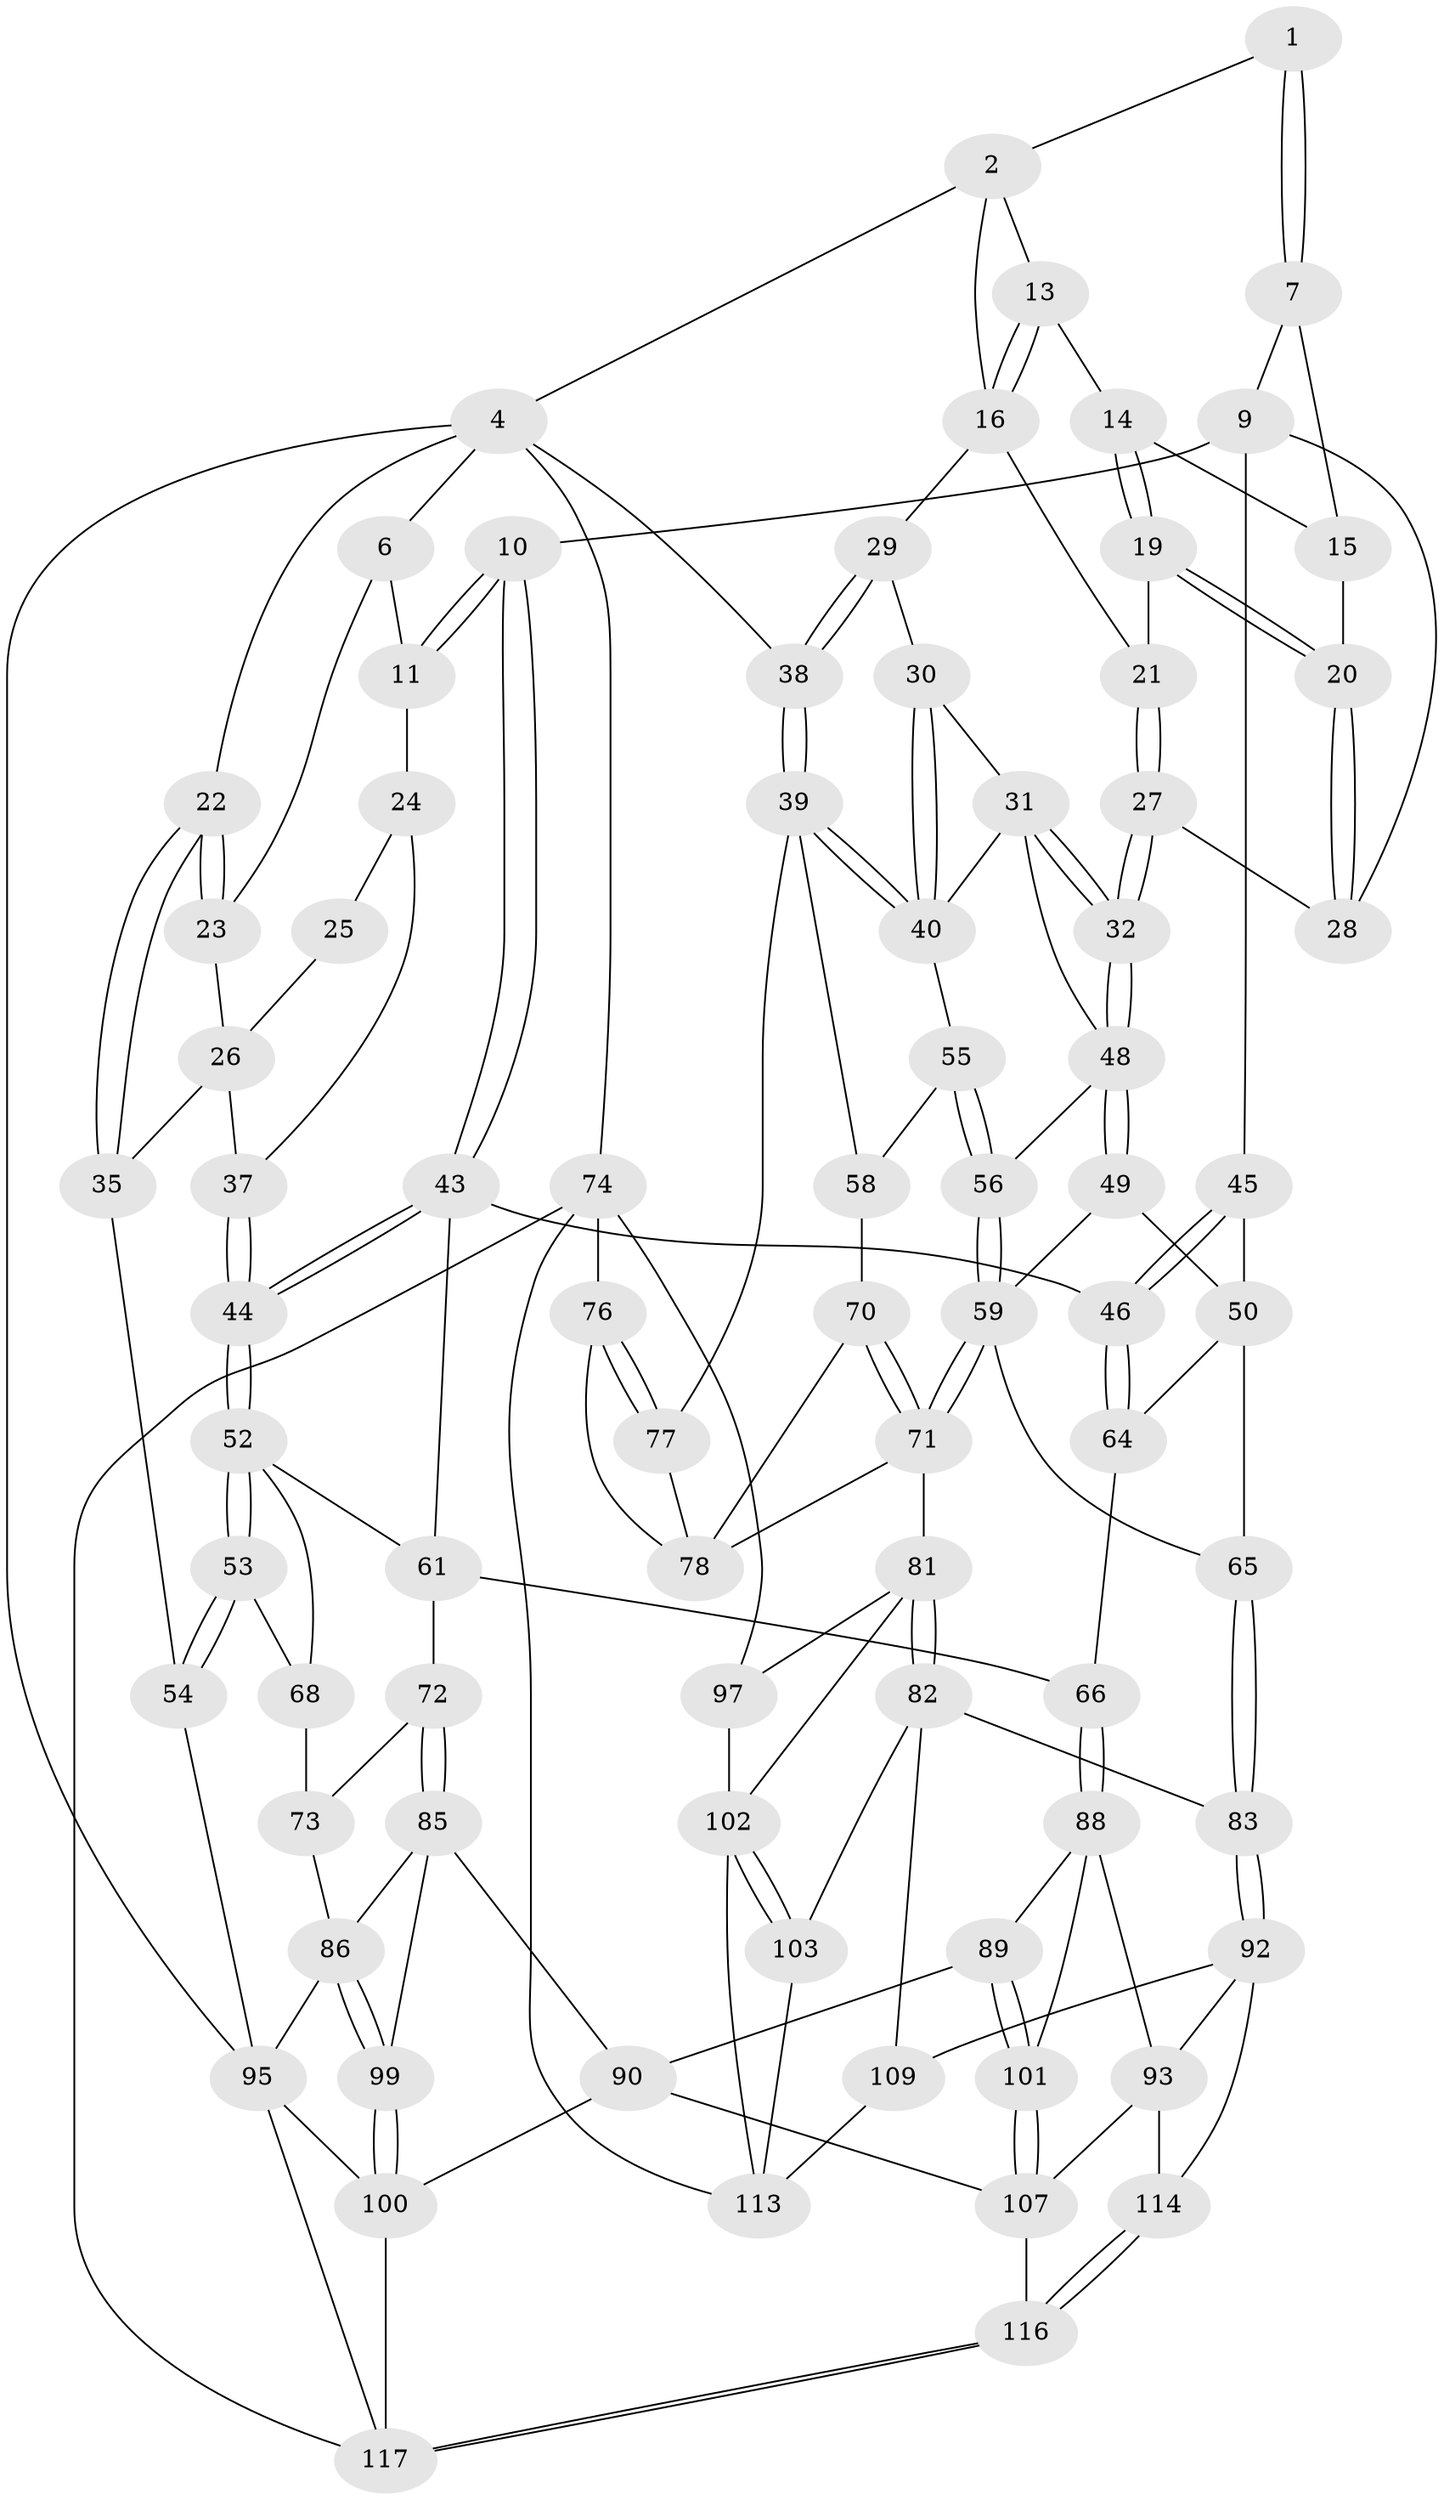 // Generated by graph-tools (version 1.1) at 2025/24/03/03/25 07:24:39]
// undirected, 81 vertices, 180 edges
graph export_dot {
graph [start="1"]
  node [color=gray90,style=filled];
  1 [pos="+0.5601422264483734+0"];
  2 [pos="+0.7477426956765272+0",super="+3"];
  4 [pos="+1+0",super="+5"];
  6 [pos="+0.28255336846173584+0",super="+12"];
  7 [pos="+0.559352927654516+0",super="+8"];
  9 [pos="+0.42750330311709994+0.17001804350937086",super="+33"];
  10 [pos="+0.338378715298682+0.1828968428854396"];
  11 [pos="+0.3317486932812253+0.17990624049451537"];
  13 [pos="+0.7767366050869215+0.056469540196497976"];
  14 [pos="+0.6769269274477195+0.08053742639452664"];
  15 [pos="+0.5987196182795252+0",super="+18"];
  16 [pos="+0.8000489060675267+0.11257480872534005",super="+17"];
  19 [pos="+0.6836838312593662+0.10955779658920722"];
  20 [pos="+0.6256348245819088+0.16793672856785413"];
  21 [pos="+0.7438965093395814+0.14307284912091253"];
  22 [pos="+0+0"];
  23 [pos="+0.08971579261319247+0.0893936574239664"];
  24 [pos="+0.3224112981877045+0.18289889958743183",super="+36"];
  25 [pos="+0.11296195502401936+0.17101736055113112"];
  26 [pos="+0.10900594477164313+0.16891311780991422",super="+34"];
  27 [pos="+0.7259118025130537+0.24835986981043143"];
  28 [pos="+0.6044411406026812+0.2354496540895937"];
  29 [pos="+0.8716851906765106+0.18925699532762968"];
  30 [pos="+0.8630545670483916+0.21440946936920172"];
  31 [pos="+0.8183093047242119+0.2534154620902869",super="+42"];
  32 [pos="+0.7429597600033481+0.26345632209944736"];
  35 [pos="+0+0.3716491778284237"];
  37 [pos="+0.16601799101315598+0.3156044492364864"];
  38 [pos="+1+0.2115891621292039"];
  39 [pos="+1+0.34467135584522063",super="+57"];
  40 [pos="+0.976889465228546+0.33113126211297295",super="+41"];
  43 [pos="+0.3221275765571476+0.3264814637967219",super="+47"];
  44 [pos="+0.15688068049248813+0.3898352288359305"];
  45 [pos="+0.5386711115579209+0.35875006790644687"];
  46 [pos="+0.4650657442221817+0.41112905783283776"];
  48 [pos="+0.7373576283894235+0.36605615181607043",super="+51"];
  49 [pos="+0.6599708964509471+0.39979907690503963"];
  50 [pos="+0.5885329235456418+0.3984217295546945",super="+63"];
  52 [pos="+0.15378047401128286+0.3948250362147148",super="+62"];
  53 [pos="+0+0.4802056301303406"];
  54 [pos="+0+0.46501758716240904"];
  55 [pos="+0.8347295466490056+0.4452586733487337"];
  56 [pos="+0.8250406810898984+0.447382999250078"];
  58 [pos="+0.8788378535996594+0.46837514351941345"];
  59 [pos="+0.7659297956665498+0.5421099533605629",super="+60"];
  61 [pos="+0.3043035345336525+0.4714805859310027",super="+67"];
  64 [pos="+0.44894791054735705+0.5494430701906536"];
  65 [pos="+0.6416321170588345+0.6240227842171814"];
  66 [pos="+0.3878363139063009+0.5940633235090974"];
  68 [pos="+0.22933048520170568+0.5142105013047814",super="+69"];
  70 [pos="+0.9181259451505348+0.5540480446421907"];
  71 [pos="+0.842795839304807+0.6014853006498183",super="+80"];
  72 [pos="+0.32438413906179886+0.6060668981025327"];
  73 [pos="+0.2132222030578171+0.585541203687781",super="+84"];
  74 [pos="+1+1",super="+75"];
  76 [pos="+1+0.7450991082593937"];
  77 [pos="+1+0.4554857011855571"];
  78 [pos="+0.941269776689509+0.5594308156875321",super="+79"];
  81 [pos="+0.8343864608542086+0.7399478475626758",super="+98"];
  82 [pos="+0.7234505411420137+0.7722875891374291",super="+104"];
  83 [pos="+0.638016483145214+0.7401989425150654"];
  85 [pos="+0.28656629010737916+0.6884688983060838",super="+91"];
  86 [pos="+0.15703271653475148+0.6978625288856636",super="+87"];
  88 [pos="+0.4406052995659927+0.706312813460371",super="+94"];
  89 [pos="+0.36386569082780645+0.7747912097622478"];
  90 [pos="+0.34726113463585706+0.7853404568277882",super="+105"];
  92 [pos="+0.6067808306751334+0.7617049295161852",super="+110"];
  93 [pos="+0.5987295857544261+0.764687843333245",super="+111"];
  95 [pos="+0+0.8580136804550147",super="+96"];
  97 [pos="+1+0.8138418474855879"];
  99 [pos="+0.1797401286141661+0.8105427905313732"];
  100 [pos="+0.1522391827176301+0.8902399779109738",super="+106"];
  101 [pos="+0.46832694727349555+0.82754201908813"];
  102 [pos="+0.8855035921282098+0.8309240740022205",super="+108"];
  103 [pos="+0.8716315218711439+0.9065748983982995"];
  107 [pos="+0.3938121515039556+0.8955410544166588",super="+112"];
  109 [pos="+0.7616963740599318+1"];
  113 [pos="+0.9400873086369695+0.9008967827324508",super="+115"];
  114 [pos="+0.6946498358182529+1"];
  116 [pos="+0.3819349684457856+1"];
  117 [pos="+0.23963951813170659+1"];
  1 -- 2;
  1 -- 7;
  1 -- 7;
  2 -- 13;
  2 -- 4;
  2 -- 16;
  4 -- 38;
  4 -- 74;
  4 -- 22;
  4 -- 6;
  4 -- 95;
  6 -- 11;
  6 -- 23;
  7 -- 15 [weight=2];
  7 -- 9;
  9 -- 10;
  9 -- 28;
  9 -- 45;
  10 -- 11;
  10 -- 11;
  10 -- 43;
  10 -- 43;
  11 -- 24;
  13 -- 14;
  13 -- 16;
  13 -- 16;
  14 -- 15;
  14 -- 19;
  14 -- 19;
  15 -- 20;
  16 -- 21;
  16 -- 29;
  19 -- 20;
  19 -- 20;
  19 -- 21;
  20 -- 28;
  20 -- 28;
  21 -- 27;
  21 -- 27;
  22 -- 23;
  22 -- 23;
  22 -- 35;
  22 -- 35;
  23 -- 26;
  24 -- 25 [weight=2];
  24 -- 37;
  25 -- 26;
  26 -- 35;
  26 -- 37;
  27 -- 28;
  27 -- 32;
  27 -- 32;
  29 -- 30;
  29 -- 38;
  29 -- 38;
  30 -- 31;
  30 -- 40;
  30 -- 40;
  31 -- 32;
  31 -- 32;
  31 -- 48;
  31 -- 40;
  32 -- 48;
  32 -- 48;
  35 -- 54;
  37 -- 44;
  37 -- 44;
  38 -- 39;
  38 -- 39;
  39 -- 40;
  39 -- 40;
  39 -- 58;
  39 -- 77;
  40 -- 55;
  43 -- 44;
  43 -- 44;
  43 -- 61;
  43 -- 46;
  44 -- 52;
  44 -- 52;
  45 -- 46;
  45 -- 46;
  45 -- 50;
  46 -- 64;
  46 -- 64;
  48 -- 49;
  48 -- 49;
  48 -- 56;
  49 -- 50;
  49 -- 59;
  50 -- 64;
  50 -- 65;
  52 -- 53;
  52 -- 53;
  52 -- 61;
  52 -- 68;
  53 -- 54;
  53 -- 54;
  53 -- 68;
  54 -- 95;
  55 -- 56;
  55 -- 56;
  55 -- 58;
  56 -- 59;
  56 -- 59;
  58 -- 70;
  59 -- 71;
  59 -- 71;
  59 -- 65;
  61 -- 72;
  61 -- 66;
  64 -- 66;
  65 -- 83;
  65 -- 83;
  66 -- 88;
  66 -- 88;
  68 -- 73 [weight=2];
  70 -- 71;
  70 -- 71;
  70 -- 78;
  71 -- 81;
  71 -- 78;
  72 -- 73;
  72 -- 85;
  72 -- 85;
  73 -- 86;
  74 -- 117;
  74 -- 97;
  74 -- 76;
  74 -- 113;
  76 -- 77;
  76 -- 77;
  76 -- 78;
  77 -- 78;
  81 -- 82;
  81 -- 82;
  81 -- 102;
  81 -- 97;
  82 -- 83;
  82 -- 109;
  82 -- 103;
  83 -- 92;
  83 -- 92;
  85 -- 86;
  85 -- 90;
  85 -- 99;
  86 -- 99;
  86 -- 99;
  86 -- 95;
  88 -- 89;
  88 -- 101;
  88 -- 93;
  89 -- 90;
  89 -- 101;
  89 -- 101;
  90 -- 107;
  90 -- 100;
  92 -- 93;
  92 -- 114;
  92 -- 109;
  93 -- 114;
  93 -- 107;
  95 -- 100;
  95 -- 117;
  97 -- 102;
  99 -- 100;
  99 -- 100;
  100 -- 117;
  101 -- 107;
  101 -- 107;
  102 -- 103;
  102 -- 103;
  102 -- 113;
  103 -- 113;
  107 -- 116;
  109 -- 113;
  114 -- 116;
  114 -- 116;
  116 -- 117;
  116 -- 117;
}
